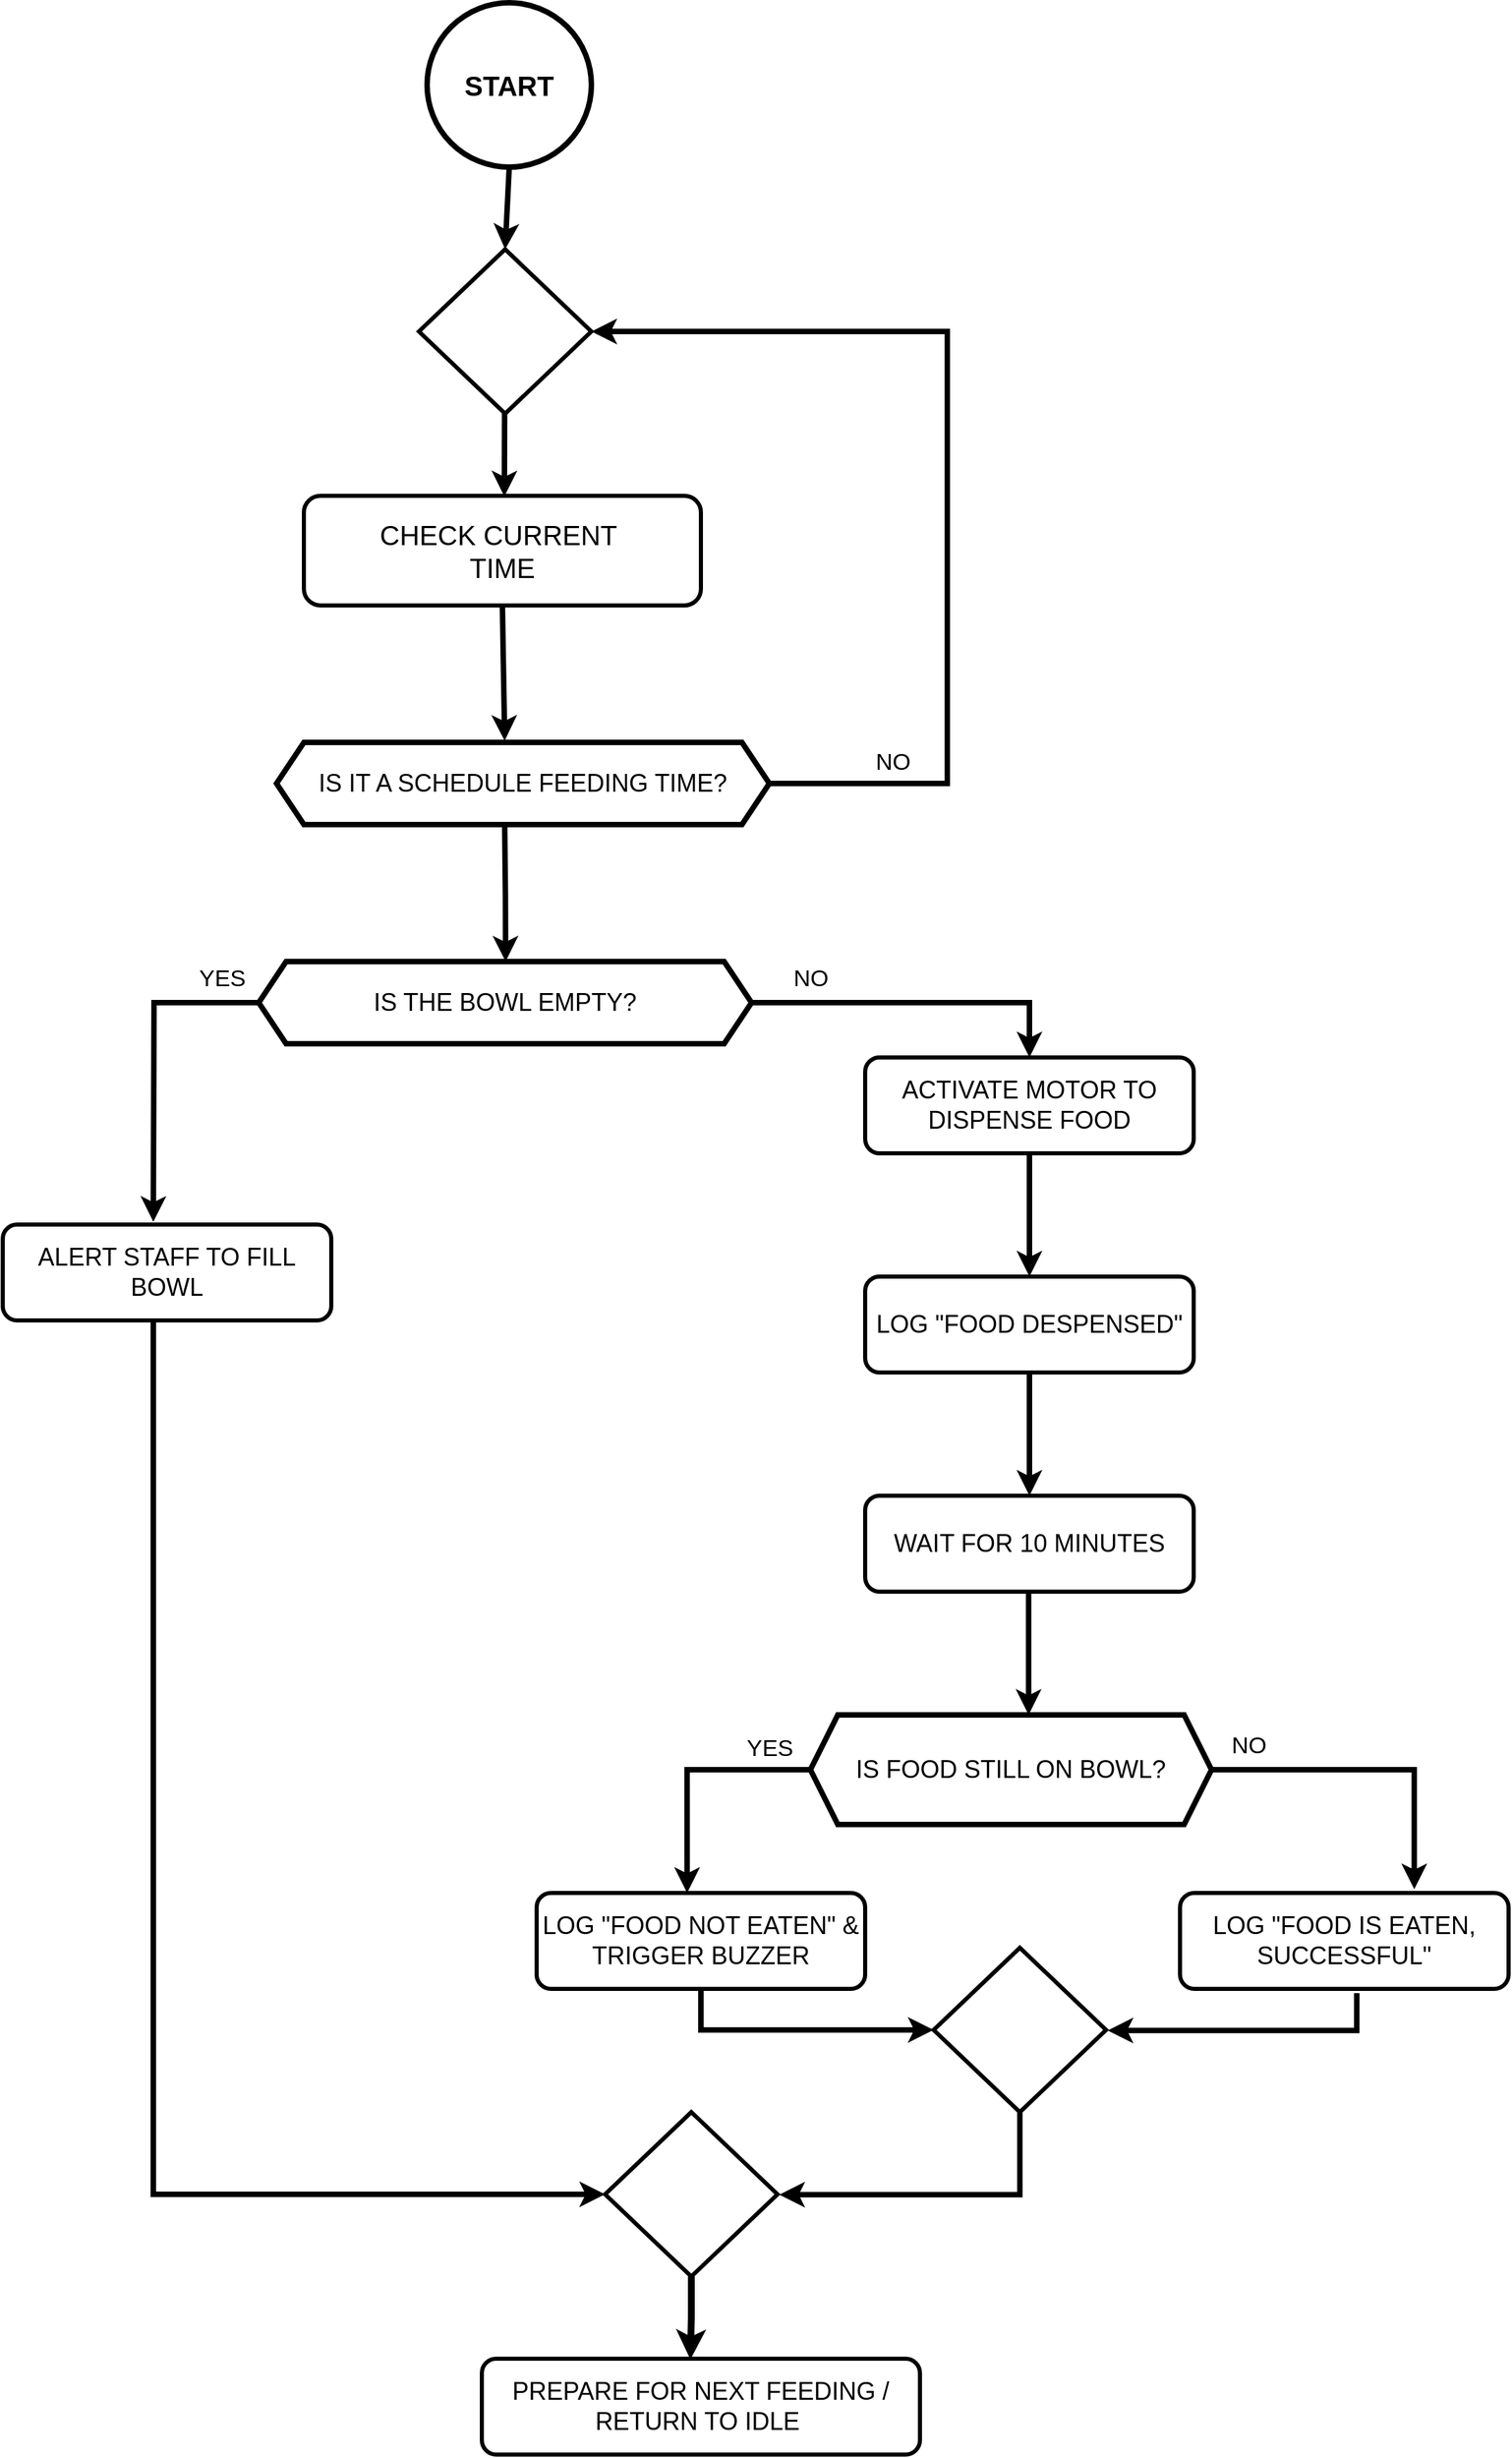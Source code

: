 <mxfile version="28.1.0">
  <diagram name="Page-1" id="_T63fb4z_lcxq9RzYSI0">
    <mxGraphModel dx="2977" dy="3111" grid="1" gridSize="10" guides="1" tooltips="1" connect="1" arrows="1" fold="1" page="1" pageScale="1" pageWidth="1169" pageHeight="1654" math="0" shadow="0">
      <root>
        <mxCell id="0" />
        <mxCell id="1" parent="0" />
        <mxCell id="8mUj4xN0aFMi8aO8UhUG-28" value="&lt;font style=&quot;font-size: 20px;&quot;&gt;&lt;b&gt;START&lt;/b&gt;&lt;/font&gt;" style="ellipse;whiteSpace=wrap;html=1;aspect=fixed;strokeWidth=4;" vertex="1" parent="1">
          <mxGeometry x="360" y="-160" width="120" height="120" as="geometry" />
        </mxCell>
        <mxCell id="8mUj4xN0aFMi8aO8UhUG-29" value="" style="endArrow=classic;html=1;rounded=0;exitX=0.5;exitY=1;exitDx=0;exitDy=0;strokeWidth=4;" edge="1" parent="1" source="8mUj4xN0aFMi8aO8UhUG-28">
          <mxGeometry width="50" height="50" relative="1" as="geometry">
            <mxPoint x="585" y="-30" as="sourcePoint" />
            <mxPoint x="417" y="20" as="targetPoint" />
          </mxGeometry>
        </mxCell>
        <mxCell id="8mUj4xN0aFMi8aO8UhUG-31" value="" style="rhombus;whiteSpace=wrap;html=1;strokeWidth=3;" vertex="1" parent="1">
          <mxGeometry x="354" y="20" width="126" height="120" as="geometry" />
        </mxCell>
        <mxCell id="8mUj4xN0aFMi8aO8UhUG-32" value="" style="endArrow=classic;html=1;rounded=0;exitX=0.5;exitY=1;exitDx=0;exitDy=0;strokeWidth=4;entryX=0.542;entryY=0.005;entryDx=0;entryDy=0;entryPerimeter=0;" edge="1" parent="1">
          <mxGeometry width="50" height="50" relative="1" as="geometry">
            <mxPoint x="416.6" y="140" as="sourcePoint" />
            <mxPoint x="416.44" y="200.4" as="targetPoint" />
          </mxGeometry>
        </mxCell>
        <mxCell id="8mUj4xN0aFMi8aO8UhUG-33" value="&lt;font style=&quot;font-size: 20px;&quot;&gt;CHECK CURRENT&amp;nbsp;&lt;/font&gt;&lt;div&gt;&lt;font style=&quot;font-size: 20px;&quot;&gt;TIME&lt;/font&gt;&lt;/div&gt;" style="rounded=1;whiteSpace=wrap;html=1;strokeWidth=3;" vertex="1" parent="1">
          <mxGeometry x="270" y="200" width="290" height="80" as="geometry" />
        </mxCell>
        <mxCell id="8mUj4xN0aFMi8aO8UhUG-34" value="" style="endArrow=classic;html=1;rounded=0;exitX=0.5;exitY=1;exitDx=0;exitDy=0;strokeWidth=4;entryX=0.463;entryY=-0.02;entryDx=0;entryDy=0;entryPerimeter=0;" edge="1" parent="1" source="8mUj4xN0aFMi8aO8UhUG-33" target="8mUj4xN0aFMi8aO8UhUG-65">
          <mxGeometry width="50" height="50" relative="1" as="geometry">
            <mxPoint x="536.88" y="460" as="sourcePoint" />
            <mxPoint x="417" y="370" as="targetPoint" />
          </mxGeometry>
        </mxCell>
        <mxCell id="8mUj4xN0aFMi8aO8UhUG-38" style="edgeStyle=orthogonalEdgeStyle;rounded=0;orthogonalLoop=1;jettySize=auto;html=1;entryX=0.5;entryY=0;entryDx=0;entryDy=0;strokeWidth=4;" edge="1" parent="1" source="8mUj4xN0aFMi8aO8UhUG-35" target="8mUj4xN0aFMi8aO8UhUG-37">
          <mxGeometry relative="1" as="geometry">
            <mxPoint x="960.314" y="570.0" as="targetPoint" />
          </mxGeometry>
        </mxCell>
        <mxCell id="8mUj4xN0aFMi8aO8UhUG-58" style="edgeStyle=orthogonalEdgeStyle;rounded=0;orthogonalLoop=1;jettySize=auto;html=1;strokeWidth=4;" edge="1" parent="1" source="8mUj4xN0aFMi8aO8UhUG-35">
          <mxGeometry relative="1" as="geometry">
            <mxPoint x="160" y="730" as="targetPoint" />
          </mxGeometry>
        </mxCell>
        <mxCell id="8mUj4xN0aFMi8aO8UhUG-35" value="&lt;span style=&quot;font-size: 18px;&quot;&gt;IS THE BOWL EMPTY?&lt;/span&gt;" style="shape=hexagon;perimeter=hexagonPerimeter2;whiteSpace=wrap;html=1;fixedSize=1;strokeWidth=4;" vertex="1" parent="1">
          <mxGeometry x="237" y="540" width="360" height="60" as="geometry" />
        </mxCell>
        <mxCell id="8mUj4xN0aFMi8aO8UhUG-37" value="&lt;span style=&quot;font-size: 18px;&quot;&gt;ACTIVATE MOTOR TO DISPENSE FOOD&lt;/span&gt;" style="rounded=1;whiteSpace=wrap;html=1;strokeWidth=3;" vertex="1" parent="1">
          <mxGeometry x="680" y="610" width="240" height="70" as="geometry" />
        </mxCell>
        <mxCell id="8mUj4xN0aFMi8aO8UhUG-39" value="" style="endArrow=classic;html=1;rounded=0;exitX=0.5;exitY=1;exitDx=0;exitDy=0;strokeWidth=4;entryX=0.5;entryY=0;entryDx=0;entryDy=0;" edge="1" parent="1" source="8mUj4xN0aFMi8aO8UhUG-37" target="8mUj4xN0aFMi8aO8UhUG-40">
          <mxGeometry width="50" height="50" relative="1" as="geometry">
            <mxPoint x="809.38" y="680" as="sourcePoint" />
            <mxPoint x="809.5" y="760" as="targetPoint" />
          </mxGeometry>
        </mxCell>
        <mxCell id="8mUj4xN0aFMi8aO8UhUG-40" value="&lt;span style=&quot;font-size: 18px;&quot;&gt;LOG &quot;FOOD DESPENSED&quot;&lt;/span&gt;" style="rounded=1;whiteSpace=wrap;html=1;strokeWidth=3;" vertex="1" parent="1">
          <mxGeometry x="680" y="770" width="240" height="70" as="geometry" />
        </mxCell>
        <mxCell id="8mUj4xN0aFMi8aO8UhUG-41" value="&lt;span style=&quot;font-size: 18px;&quot;&gt;WAIT FOR 10 MINUTES&lt;/span&gt;" style="rounded=1;whiteSpace=wrap;html=1;strokeWidth=3;" vertex="1" parent="1">
          <mxGeometry x="680" y="930" width="240" height="70" as="geometry" />
        </mxCell>
        <mxCell id="8mUj4xN0aFMi8aO8UhUG-42" value="" style="endArrow=classic;html=1;rounded=0;exitX=0.5;exitY=1;exitDx=0;exitDy=0;strokeWidth=4;entryX=0.5;entryY=0;entryDx=0;entryDy=0;" edge="1" parent="1" source="8mUj4xN0aFMi8aO8UhUG-40" target="8mUj4xN0aFMi8aO8UhUG-41">
          <mxGeometry width="50" height="50" relative="1" as="geometry">
            <mxPoint x="809.38" y="840" as="sourcePoint" />
            <mxPoint x="809.5" y="920" as="targetPoint" />
          </mxGeometry>
        </mxCell>
        <mxCell id="8mUj4xN0aFMi8aO8UhUG-45" value="&lt;span style=&quot;font-size: 18px;&quot;&gt;IS FOOD STILL ON BOWL?&lt;/span&gt;" style="shape=hexagon;perimeter=hexagonPerimeter2;whiteSpace=wrap;html=1;fixedSize=1;strokeWidth=4;" vertex="1" parent="1">
          <mxGeometry x="640" y="1090" width="293" height="80" as="geometry" />
        </mxCell>
        <mxCell id="8mUj4xN0aFMi8aO8UhUG-46" value="" style="endArrow=classic;html=1;rounded=0;exitX=0.5;exitY=1;exitDx=0;exitDy=0;strokeWidth=4;entryX=0.5;entryY=0;entryDx=0;entryDy=0;" edge="1" parent="1">
          <mxGeometry width="50" height="50" relative="1" as="geometry">
            <mxPoint x="799.38" y="1000" as="sourcePoint" />
            <mxPoint x="799.38" y="1090" as="targetPoint" />
          </mxGeometry>
        </mxCell>
        <mxCell id="8mUj4xN0aFMi8aO8UhUG-55" style="edgeStyle=orthogonalEdgeStyle;rounded=0;orthogonalLoop=1;jettySize=auto;html=1;exitX=0.538;exitY=1.044;exitDx=0;exitDy=0;exitPerimeter=0;strokeWidth=4;entryX=1.009;entryY=0.503;entryDx=0;entryDy=0;entryPerimeter=0;" edge="1" parent="1" source="8mUj4xN0aFMi8aO8UhUG-47" target="8mUj4xN0aFMi8aO8UhUG-52">
          <mxGeometry relative="1" as="geometry">
            <mxPoint x="860" y="1320.0" as="targetPoint" />
            <mxPoint x="1040" y="1320" as="sourcePoint" />
            <Array as="points">
              <mxPoint x="1039" y="1320" />
            </Array>
          </mxGeometry>
        </mxCell>
        <mxCell id="8mUj4xN0aFMi8aO8UhUG-47" value="&lt;span style=&quot;font-size: 18px;&quot;&gt;LOG &quot;FOOD IS EATEN, SUCCESSFUL&quot;&lt;/span&gt;" style="rounded=1;whiteSpace=wrap;html=1;strokeWidth=3;" vertex="1" parent="1">
          <mxGeometry x="910" y="1220" width="240" height="70" as="geometry" />
        </mxCell>
        <mxCell id="8mUj4xN0aFMi8aO8UhUG-54" style="edgeStyle=orthogonalEdgeStyle;rounded=0;orthogonalLoop=1;jettySize=auto;html=1;entryX=0;entryY=0.5;entryDx=0;entryDy=0;exitX=0.5;exitY=1;exitDx=0;exitDy=0;strokeWidth=4;" edge="1" parent="1" source="8mUj4xN0aFMi8aO8UhUG-48" target="8mUj4xN0aFMi8aO8UhUG-52">
          <mxGeometry relative="1" as="geometry">
            <mxPoint x="560" y="1320" as="sourcePoint" />
          </mxGeometry>
        </mxCell>
        <mxCell id="8mUj4xN0aFMi8aO8UhUG-48" value="&lt;span style=&quot;font-size: 18px;&quot;&gt;LOG &quot;FOOD NOT EATEN&quot; &amp;amp; TRIGGER BUZZER&lt;/span&gt;" style="rounded=1;whiteSpace=wrap;html=1;strokeWidth=3;" vertex="1" parent="1">
          <mxGeometry x="440" y="1220" width="240" height="70" as="geometry" />
        </mxCell>
        <mxCell id="8mUj4xN0aFMi8aO8UhUG-50" style="edgeStyle=orthogonalEdgeStyle;rounded=0;orthogonalLoop=1;jettySize=auto;html=1;exitX=1;exitY=0.5;exitDx=0;exitDy=0;entryX=0.713;entryY=-0.039;entryDx=0;entryDy=0;entryPerimeter=0;strokeWidth=4;" edge="1" parent="1" source="8mUj4xN0aFMi8aO8UhUG-45" target="8mUj4xN0aFMi8aO8UhUG-47">
          <mxGeometry relative="1" as="geometry" />
        </mxCell>
        <mxCell id="8mUj4xN0aFMi8aO8UhUG-51" style="edgeStyle=orthogonalEdgeStyle;rounded=0;orthogonalLoop=1;jettySize=auto;html=1;exitX=0;exitY=0.5;exitDx=0;exitDy=0;strokeWidth=4;entryX=0.458;entryY=0;entryDx=0;entryDy=0;entryPerimeter=0;" edge="1" parent="1" source="8mUj4xN0aFMi8aO8UhUG-45" target="8mUj4xN0aFMi8aO8UhUG-48">
          <mxGeometry relative="1" as="geometry">
            <mxPoint x="621" y="1123" as="sourcePoint" />
            <mxPoint x="550" y="1210" as="targetPoint" />
            <Array as="points">
              <mxPoint x="550" y="1130" />
            </Array>
          </mxGeometry>
        </mxCell>
        <mxCell id="8mUj4xN0aFMi8aO8UhUG-56" style="edgeStyle=orthogonalEdgeStyle;rounded=0;orthogonalLoop=1;jettySize=auto;html=1;strokeWidth=4;entryX=1.01;entryY=0.502;entryDx=0;entryDy=0;entryPerimeter=0;" edge="1" parent="1" source="8mUj4xN0aFMi8aO8UhUG-52" target="8mUj4xN0aFMi8aO8UhUG-53">
          <mxGeometry relative="1" as="geometry">
            <mxPoint x="620" y="1440" as="targetPoint" />
            <Array as="points">
              <mxPoint x="793" y="1440" />
            </Array>
          </mxGeometry>
        </mxCell>
        <mxCell id="8mUj4xN0aFMi8aO8UhUG-52" value="" style="rhombus;whiteSpace=wrap;html=1;strokeWidth=3;" vertex="1" parent="1">
          <mxGeometry x="730" y="1260" width="126" height="120" as="geometry" />
        </mxCell>
        <mxCell id="8mUj4xN0aFMi8aO8UhUG-53" value="" style="rhombus;whiteSpace=wrap;html=1;strokeWidth=3;" vertex="1" parent="1">
          <mxGeometry x="490" y="1380" width="126" height="120" as="geometry" />
        </mxCell>
        <mxCell id="8mUj4xN0aFMi8aO8UhUG-59" style="edgeStyle=orthogonalEdgeStyle;rounded=0;orthogonalLoop=1;jettySize=auto;html=1;entryX=0;entryY=0.5;entryDx=0;entryDy=0;strokeWidth=4;" edge="1" parent="1" source="8mUj4xN0aFMi8aO8UhUG-57" target="8mUj4xN0aFMi8aO8UhUG-53">
          <mxGeometry relative="1" as="geometry">
            <mxPoint x="170" y="1451.882" as="targetPoint" />
            <Array as="points">
              <mxPoint x="160" y="1440" />
            </Array>
          </mxGeometry>
        </mxCell>
        <mxCell id="8mUj4xN0aFMi8aO8UhUG-57" value="&lt;span style=&quot;font-size: 18px;&quot;&gt;ALERT STAFF TO FILL BOWL&lt;/span&gt;" style="rounded=1;whiteSpace=wrap;html=1;strokeWidth=3;" vertex="1" parent="1">
          <mxGeometry x="50" y="732" width="240" height="70" as="geometry" />
        </mxCell>
        <mxCell id="8mUj4xN0aFMi8aO8UhUG-61" value="&lt;span style=&quot;font-size: 18px;&quot;&gt;PREPARE FOR NEXT FEEDING / RETURN TO IDLE&amp;nbsp;&lt;/span&gt;" style="rounded=1;whiteSpace=wrap;html=1;strokeWidth=3;" vertex="1" parent="1">
          <mxGeometry x="400" y="1560" width="320" height="70" as="geometry" />
        </mxCell>
        <mxCell id="8mUj4xN0aFMi8aO8UhUG-64" style="edgeStyle=orthogonalEdgeStyle;rounded=0;orthogonalLoop=1;jettySize=auto;html=1;entryX=0.476;entryY=0.008;entryDx=0;entryDy=0;entryPerimeter=0;strokeWidth=5;" edge="1" parent="1" source="8mUj4xN0aFMi8aO8UhUG-53" target="8mUj4xN0aFMi8aO8UhUG-61">
          <mxGeometry relative="1" as="geometry" />
        </mxCell>
        <mxCell id="8mUj4xN0aFMi8aO8UhUG-67" style="edgeStyle=orthogonalEdgeStyle;rounded=0;orthogonalLoop=1;jettySize=auto;html=1;entryX=1;entryY=0.5;entryDx=0;entryDy=0;exitX=1;exitY=0.5;exitDx=0;exitDy=0;strokeWidth=4;" edge="1" parent="1" source="8mUj4xN0aFMi8aO8UhUG-65" target="8mUj4xN0aFMi8aO8UhUG-31">
          <mxGeometry relative="1" as="geometry">
            <mxPoint x="780" y="320" as="sourcePoint" />
            <Array as="points">
              <mxPoint x="740" y="410" />
              <mxPoint x="740" y="80" />
            </Array>
          </mxGeometry>
        </mxCell>
        <mxCell id="8mUj4xN0aFMi8aO8UhUG-65" value="&lt;font style=&quot;font-size: 18px;&quot;&gt;IS IT A SCHEDULE FEEDING TIME?&lt;/font&gt;" style="shape=hexagon;perimeter=hexagonPerimeter2;whiteSpace=wrap;html=1;fixedSize=1;strokeWidth=4;" vertex="1" parent="1">
          <mxGeometry x="250" y="380" width="360" height="60" as="geometry" />
        </mxCell>
        <mxCell id="8mUj4xN0aFMi8aO8UhUG-66" style="edgeStyle=orthogonalEdgeStyle;rounded=0;orthogonalLoop=1;jettySize=auto;html=1;entryX=0.538;entryY=-0.016;entryDx=0;entryDy=0;entryPerimeter=0;strokeWidth=4;" edge="1" parent="1">
          <mxGeometry relative="1" as="geometry">
            <mxPoint x="416.677" y="440.96" as="sourcePoint" />
            <mxPoint x="417.33" y="540" as="targetPoint" />
          </mxGeometry>
        </mxCell>
        <mxCell id="8mUj4xN0aFMi8aO8UhUG-69" value="&lt;font style=&quot;font-size: 17px;&quot;&gt;NO&lt;/font&gt;" style="text;html=1;align=center;verticalAlign=middle;resizable=0;points=[];autosize=1;strokeColor=none;fillColor=none;" vertex="1" parent="1">
          <mxGeometry x="675" y="380" width="50" height="30" as="geometry" />
        </mxCell>
        <mxCell id="8mUj4xN0aFMi8aO8UhUG-71" value="&lt;span style=&quot;font-size: 17px;&quot;&gt;NO&lt;/span&gt;" style="text;html=1;align=center;verticalAlign=middle;resizable=0;points=[];autosize=1;strokeColor=none;fillColor=none;" vertex="1" parent="1">
          <mxGeometry x="615" y="538" width="50" height="30" as="geometry" />
        </mxCell>
        <mxCell id="8mUj4xN0aFMi8aO8UhUG-72" value="&lt;span style=&quot;font-size: 17px;&quot;&gt;YES&lt;/span&gt;" style="text;html=1;align=center;verticalAlign=middle;resizable=0;points=[];autosize=1;strokeColor=none;fillColor=none;" vertex="1" parent="1">
          <mxGeometry x="180" y="538" width="60" height="30" as="geometry" />
        </mxCell>
        <mxCell id="8mUj4xN0aFMi8aO8UhUG-73" value="&lt;span style=&quot;font-size: 17px;&quot;&gt;YES&lt;/span&gt;" style="text;html=1;align=center;verticalAlign=middle;resizable=0;points=[];autosize=1;strokeColor=none;fillColor=none;" vertex="1" parent="1">
          <mxGeometry x="580" y="1100" width="60" height="30" as="geometry" />
        </mxCell>
        <mxCell id="8mUj4xN0aFMi8aO8UhUG-74" value="&lt;span style=&quot;font-size: 17px;&quot;&gt;NO&lt;/span&gt;" style="text;html=1;align=center;verticalAlign=middle;resizable=0;points=[];autosize=1;strokeColor=none;fillColor=none;" vertex="1" parent="1">
          <mxGeometry x="935" y="1098" width="50" height="30" as="geometry" />
        </mxCell>
      </root>
    </mxGraphModel>
  </diagram>
</mxfile>
